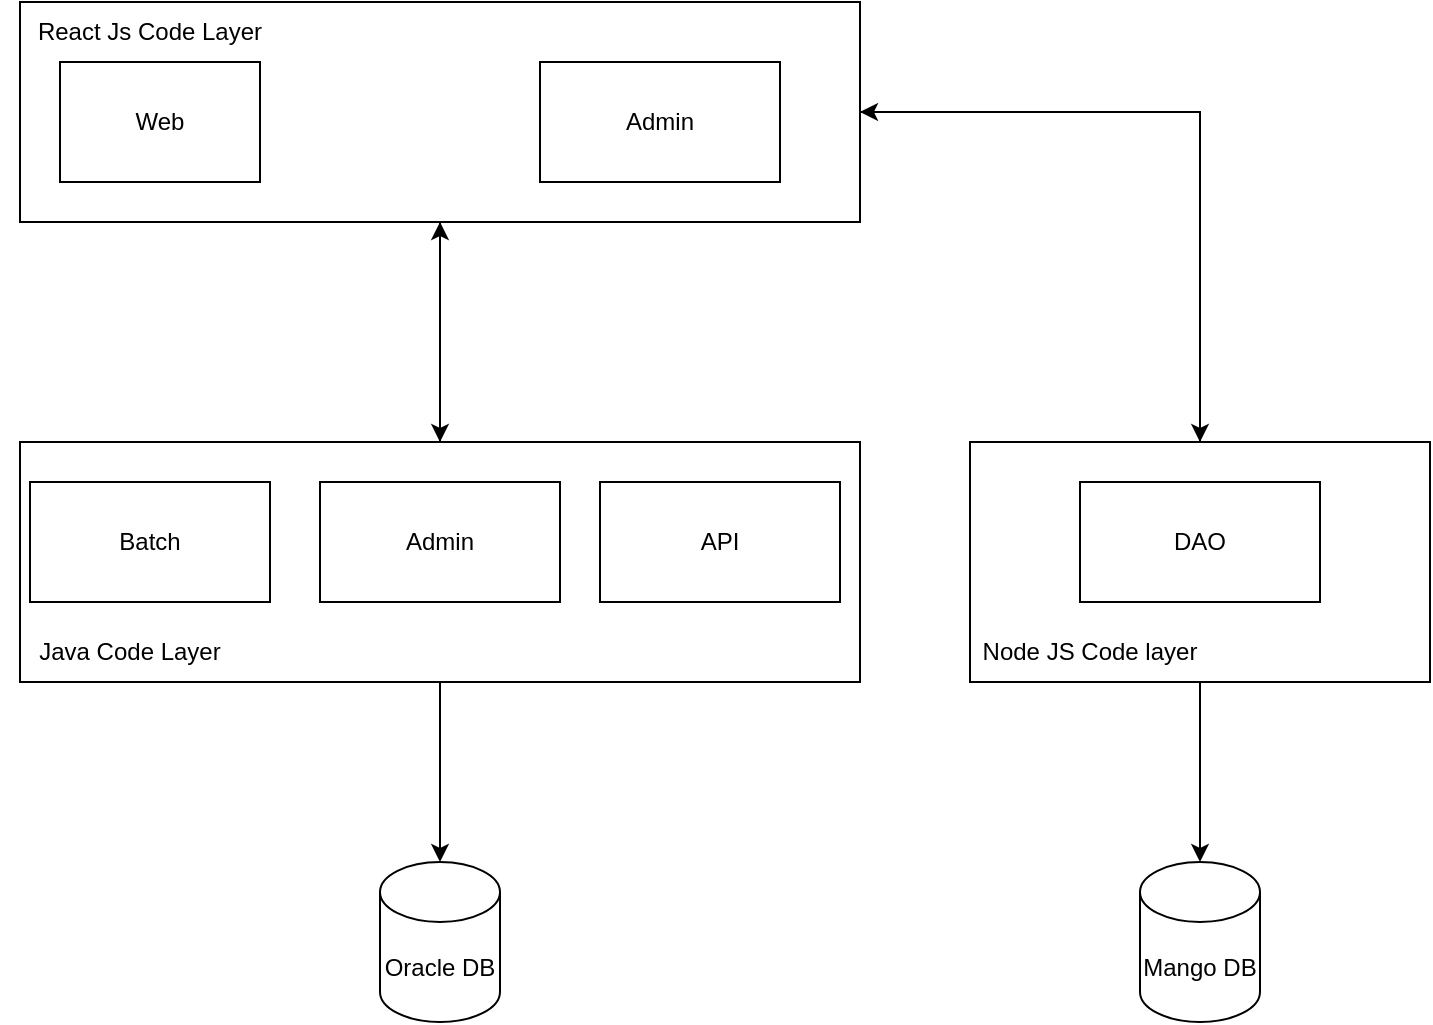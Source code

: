 <mxfile version="19.0.3" type="device" pages="2"><diagram id="8Zb2ZeNNGjTlIF256Ubd" name="Page-1"><mxGraphModel dx="1102" dy="865" grid="1" gridSize="10" guides="1" tooltips="1" connect="1" arrows="1" fold="1" page="1" pageScale="1" pageWidth="850" pageHeight="1100" math="0" shadow="0"><root><mxCell id="0"/><mxCell id="1" parent="0"/><mxCell id="l_mkOkMoXC5P9rp59jH_-16" style="edgeStyle=orthogonalEdgeStyle;rounded=0;orthogonalLoop=1;jettySize=auto;html=1;entryX=1;entryY=0.5;entryDx=0;entryDy=0;exitX=0.5;exitY=0;exitDx=0;exitDy=0;" parent="1" source="l_mkOkMoXC5P9rp59jH_-11" target="l_mkOkMoXC5P9rp59jH_-4" edge="1"><mxGeometry relative="1" as="geometry"/></mxCell><mxCell id="l_mkOkMoXC5P9rp59jH_-18" style="edgeStyle=orthogonalEdgeStyle;rounded=0;orthogonalLoop=1;jettySize=auto;html=1;" parent="1" source="l_mkOkMoXC5P9rp59jH_-11" target="l_mkOkMoXC5P9rp59jH_-17" edge="1"><mxGeometry relative="1" as="geometry"/></mxCell><mxCell id="l_mkOkMoXC5P9rp59jH_-11" value="" style="rounded=0;whiteSpace=wrap;html=1;" parent="1" vertex="1"><mxGeometry x="535" y="350" width="230" height="120" as="geometry"/></mxCell><mxCell id="l_mkOkMoXC5P9rp59jH_-14" style="edgeStyle=orthogonalEdgeStyle;rounded=0;orthogonalLoop=1;jettySize=auto;html=1;" parent="1" source="l_mkOkMoXC5P9rp59jH_-8" edge="1"><mxGeometry relative="1" as="geometry"><mxPoint x="270" y="240" as="targetPoint"/></mxGeometry></mxCell><mxCell id="l_mkOkMoXC5P9rp59jH_-20" style="edgeStyle=orthogonalEdgeStyle;rounded=0;orthogonalLoop=1;jettySize=auto;html=1;" parent="1" source="l_mkOkMoXC5P9rp59jH_-8" target="l_mkOkMoXC5P9rp59jH_-19" edge="1"><mxGeometry relative="1" as="geometry"/></mxCell><mxCell id="l_mkOkMoXC5P9rp59jH_-8" value="" style="rounded=0;whiteSpace=wrap;html=1;" parent="1" vertex="1"><mxGeometry x="60" y="350" width="420" height="120" as="geometry"/></mxCell><mxCell id="l_mkOkMoXC5P9rp59jH_-13" style="edgeStyle=orthogonalEdgeStyle;rounded=0;orthogonalLoop=1;jettySize=auto;html=1;entryX=0.5;entryY=0;entryDx=0;entryDy=0;" parent="1" source="l_mkOkMoXC5P9rp59jH_-4" target="l_mkOkMoXC5P9rp59jH_-8" edge="1"><mxGeometry relative="1" as="geometry"/></mxCell><mxCell id="l_mkOkMoXC5P9rp59jH_-15" style="edgeStyle=orthogonalEdgeStyle;rounded=0;orthogonalLoop=1;jettySize=auto;html=1;entryX=0.5;entryY=0;entryDx=0;entryDy=0;" parent="1" source="l_mkOkMoXC5P9rp59jH_-4" target="l_mkOkMoXC5P9rp59jH_-11" edge="1"><mxGeometry relative="1" as="geometry"/></mxCell><mxCell id="l_mkOkMoXC5P9rp59jH_-4" value="" style="rounded=0;whiteSpace=wrap;html=1;" parent="1" vertex="1"><mxGeometry x="60" y="130" width="420" height="110" as="geometry"/></mxCell><mxCell id="l_mkOkMoXC5P9rp59jH_-1" value="Web" style="rounded=0;whiteSpace=wrap;html=1;" parent="1" vertex="1"><mxGeometry x="80" y="160" width="100" height="60" as="geometry"/></mxCell><mxCell id="l_mkOkMoXC5P9rp59jH_-2" value="Admin" style="rounded=0;whiteSpace=wrap;html=1;" parent="1" vertex="1"><mxGeometry x="320" y="160" width="120" height="60" as="geometry"/></mxCell><mxCell id="l_mkOkMoXC5P9rp59jH_-3" value="Batch" style="rounded=0;whiteSpace=wrap;html=1;" parent="1" vertex="1"><mxGeometry x="65" y="370" width="120" height="60" as="geometry"/></mxCell><mxCell id="l_mkOkMoXC5P9rp59jH_-5" value="React Js Code Layer" style="text;html=1;strokeColor=none;fillColor=none;align=center;verticalAlign=middle;whiteSpace=wrap;rounded=0;" parent="1" vertex="1"><mxGeometry x="60" y="130" width="130" height="30" as="geometry"/></mxCell><mxCell id="l_mkOkMoXC5P9rp59jH_-6" value="API" style="rounded=0;whiteSpace=wrap;html=1;" parent="1" vertex="1"><mxGeometry x="350" y="370" width="120" height="60" as="geometry"/></mxCell><mxCell id="l_mkOkMoXC5P9rp59jH_-7" value="Admin" style="rounded=0;whiteSpace=wrap;html=1;" parent="1" vertex="1"><mxGeometry x="210" y="370" width="120" height="60" as="geometry"/></mxCell><mxCell id="l_mkOkMoXC5P9rp59jH_-9" value="Java Code Layer" style="text;html=1;strokeColor=none;fillColor=none;align=center;verticalAlign=middle;whiteSpace=wrap;rounded=0;" parent="1" vertex="1"><mxGeometry x="50" y="440" width="130" height="30" as="geometry"/></mxCell><mxCell id="l_mkOkMoXC5P9rp59jH_-10" value="DAO" style="rounded=0;whiteSpace=wrap;html=1;" parent="1" vertex="1"><mxGeometry x="590" y="370" width="120" height="60" as="geometry"/></mxCell><mxCell id="l_mkOkMoXC5P9rp59jH_-12" value="Node JS Code layer" style="text;html=1;strokeColor=none;fillColor=none;align=center;verticalAlign=middle;whiteSpace=wrap;rounded=0;" parent="1" vertex="1"><mxGeometry x="530" y="440" width="130" height="30" as="geometry"/></mxCell><mxCell id="l_mkOkMoXC5P9rp59jH_-17" value="Mango DB" style="shape=cylinder3;whiteSpace=wrap;html=1;boundedLbl=1;backgroundOutline=1;size=15;" parent="1" vertex="1"><mxGeometry x="620" y="560" width="60" height="80" as="geometry"/></mxCell><mxCell id="l_mkOkMoXC5P9rp59jH_-19" value="Oracle DB" style="shape=cylinder3;whiteSpace=wrap;html=1;boundedLbl=1;backgroundOutline=1;size=15;" parent="1" vertex="1"><mxGeometry x="240" y="560" width="60" height="80" as="geometry"/></mxCell></root></mxGraphModel></diagram><diagram id="FhhagANUzP7S3HrS4K2K" name="Page-2"><mxGraphModel dx="1102" dy="865" grid="0" gridSize="10" guides="1" tooltips="1" connect="1" arrows="1" fold="1" page="0" pageScale="1" pageWidth="850" pageHeight="1100" math="0" shadow="0"><root><mxCell id="0"/><mxCell id="1" parent="0"/><mxCell id="TcEm02IDKalKh0cLvmep-1" value="" style="shape=hexagon;perimeter=hexagonPerimeter2;whiteSpace=wrap;html=1;fixedSize=1;fillColor=#3333FF;" vertex="1" parent="1"><mxGeometry x="160" y="180" width="120" height="80" as="geometry"/></mxCell></root></mxGraphModel></diagram></mxfile>